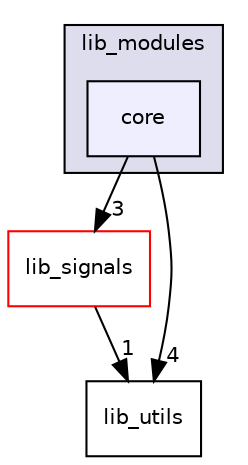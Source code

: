 digraph "core" {
  compound=true
  node [ fontsize="10", fontname="Helvetica"];
  edge [ labelfontsize="10", labelfontname="Helvetica"];
  subgraph clusterdir_e3d70ae8158957779c7fc9bbac2effda {
    graph [ bgcolor="#ddddee", pencolor="black", label="lib_modules" fontname="Helvetica", fontsize="10", URL="dir_e3d70ae8158957779c7fc9bbac2effda.html"]
  dir_4808aba24b8dbb5cead8ea6aa53a8c36 [shape=box, label="core", style="filled", fillcolor="#eeeeff", pencolor="black", URL="dir_4808aba24b8dbb5cead8ea6aa53a8c36.html"];
  }
  dir_2c3589988bd7175cd32939707f32e1b9 [shape=box label="lib_signals" fillcolor="white" style="filled" color="red" URL="dir_2c3589988bd7175cd32939707f32e1b9.html"];
  dir_c17dc64c98cba5e3a5d53b0eb213fc8d [shape=box label="lib_utils" URL="dir_c17dc64c98cba5e3a5d53b0eb213fc8d.html"];
  dir_4808aba24b8dbb5cead8ea6aa53a8c36->dir_2c3589988bd7175cd32939707f32e1b9 [headlabel="3", labeldistance=1.5 headhref="dir_000002_000007.html"];
  dir_4808aba24b8dbb5cead8ea6aa53a8c36->dir_c17dc64c98cba5e3a5d53b0eb213fc8d [headlabel="4", labeldistance=1.5 headhref="dir_000002_000016.html"];
  dir_2c3589988bd7175cd32939707f32e1b9->dir_c17dc64c98cba5e3a5d53b0eb213fc8d [headlabel="1", labeldistance=1.5 headhref="dir_000007_000016.html"];
}
